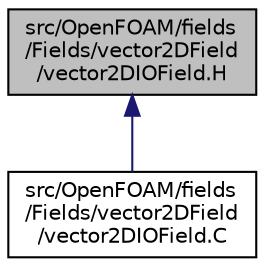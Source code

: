 digraph "src/OpenFOAM/fields/Fields/vector2DField/vector2DIOField.H"
{
  bgcolor="transparent";
  edge [fontname="Helvetica",fontsize="10",labelfontname="Helvetica",labelfontsize="10"];
  node [fontname="Helvetica",fontsize="10",shape=record];
  Node110 [label="src/OpenFOAM/fields\l/Fields/vector2DField\l/vector2DIOField.H",height=0.2,width=0.4,color="black", fillcolor="grey75", style="filled", fontcolor="black"];
  Node110 -> Node111 [dir="back",color="midnightblue",fontsize="10",style="solid",fontname="Helvetica"];
  Node111 [label="src/OpenFOAM/fields\l/Fields/vector2DField\l/vector2DIOField.C",height=0.2,width=0.4,color="black",URL="$a10490.html",tooltip="vector2DField with IO. "];
}
